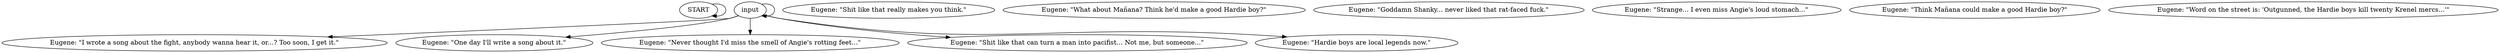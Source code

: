 # WHIRLING F1 / EUGENE barks post tribunal
# barks for Eugene as Titus did not get shot
# ==================================================
digraph G {
	  0 [label="START"];
	  1 [label="input"];
	  2 [label="Eugene: \"Shit like that really makes you think.\""];
	  3 [label="Eugene: \"What about Mañana? Think he'd make a good Hardie boy?\""];
	  4 [label="Eugene: \"I wrote a song about the fight, anybody wanna hear it, or...? Too soon, I get it.\""];
	  5 [label="Eugene: \"One day I'll write a song about it.\""];
	  6 [label="Eugene: \"Goddamn Shanky... never liked that rat-faced fuck.\""];
	  7 [label="Eugene: \"Never thought I'd miss the smell of Angie's rotting feet...\""];
	  8 [label="Eugene: \"Strange... I even miss Angie's loud stomach...\""];
	  9 [label="Eugene: \"Shit like that can turn a man into pacifist... Not me, but someone...\""];
	  10 [label="Eugene: \"Hardie boys are local legends now.\""];
	  11 [label="Eugene: \"Think Mañana could make a good Hardie boy?\""];
	  12 [label="Eugene: \"Word on the street is: 'Outgunned, the Hardie boys kill twenty Krenel mercs...'\""];
	  0 -> 0
	  1 -> 1
	  1 -> 4
	  1 -> 5
	  1 -> 7
	  1 -> 9
	  1 -> 10
}


